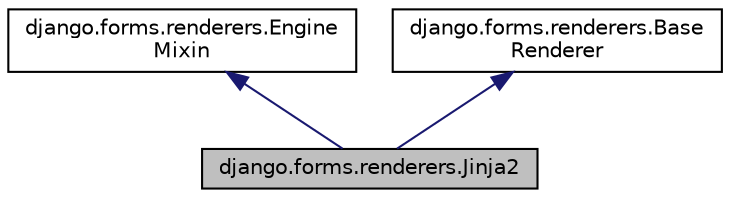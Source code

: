 digraph "django.forms.renderers.Jinja2"
{
 // LATEX_PDF_SIZE
  edge [fontname="Helvetica",fontsize="10",labelfontname="Helvetica",labelfontsize="10"];
  node [fontname="Helvetica",fontsize="10",shape=record];
  Node1 [label="django.forms.renderers.Jinja2",height=0.2,width=0.4,color="black", fillcolor="grey75", style="filled", fontcolor="black",tooltip=" "];
  Node2 -> Node1 [dir="back",color="midnightblue",fontsize="10",style="solid"];
  Node2 [label="django.forms.renderers.Engine\lMixin",height=0.2,width=0.4,color="black", fillcolor="white", style="filled",URL="$classdjango_1_1forms_1_1renderers_1_1_engine_mixin.html",tooltip=" "];
  Node3 -> Node1 [dir="back",color="midnightblue",fontsize="10",style="solid"];
  Node3 [label="django.forms.renderers.Base\lRenderer",height=0.2,width=0.4,color="black", fillcolor="white", style="filled",URL="$classdjango_1_1forms_1_1renderers_1_1_base_renderer.html",tooltip=" "];
}
